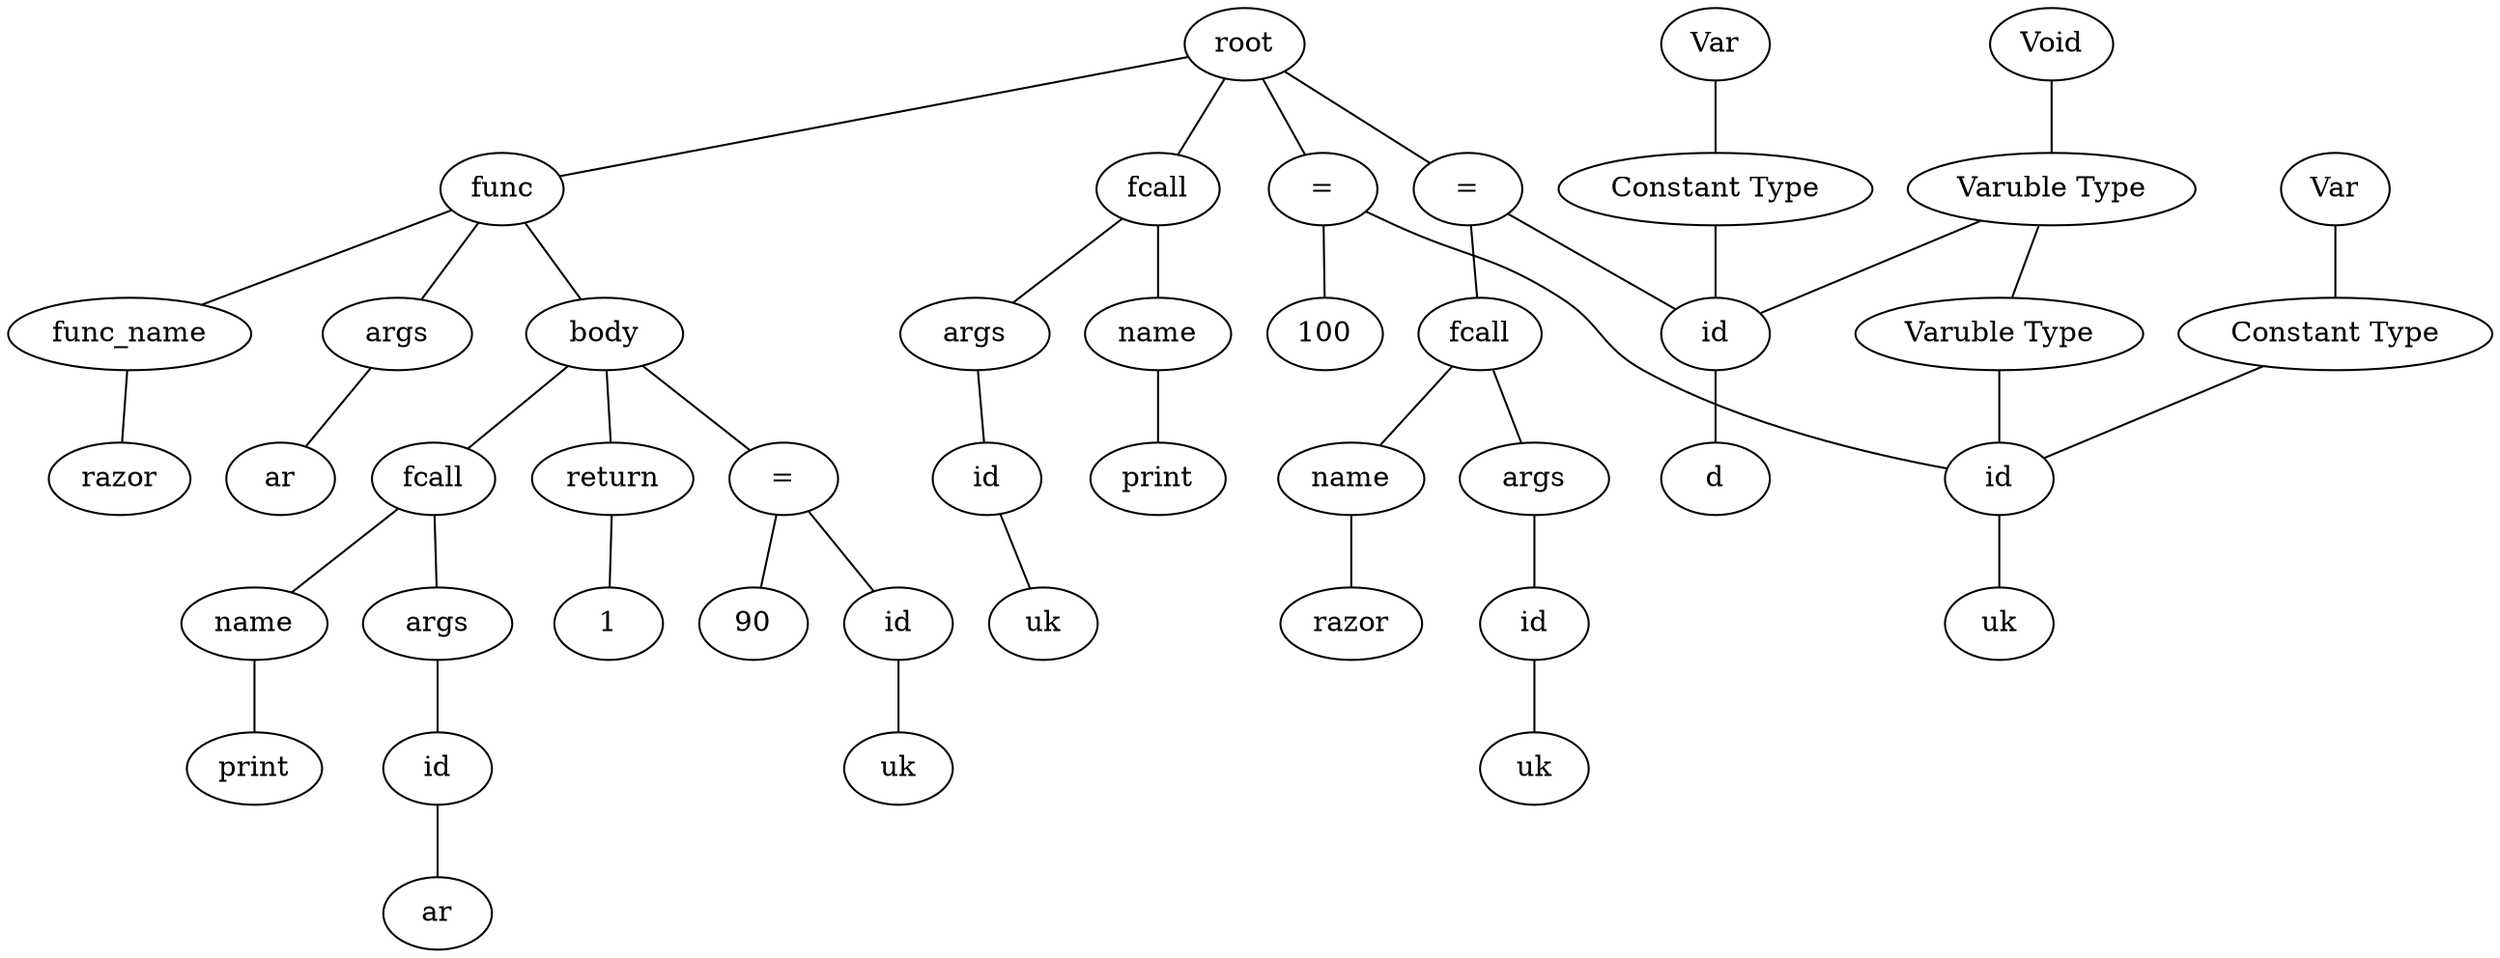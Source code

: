 graph graphname {
root;
func0[label = "func"];
root--func0;
func0name[label = "func_name"];
expr0[label = "razor"];
func0name--expr0;
func0--func0name;
func0args[label = " args "];
func0 -- func0args;
expr1[label = "ar"];
func0args--expr1;
func0body[label = " body "];
func0 -- func0body;
assign0[label = "="];
func0body--assign0;
expr2[label = "id"];
assign0--expr2;
expr3[label = "uk"];
expr2--expr3;
expr4[label = "90"];
assign0--expr4;
expr5[label = "fcall"];
func0body--expr5;
expr5name[label = "name"];
expr6[label = "print"];
expr5name--expr6;
expr5--expr5name;
expr5args[label = " args "];
expr5 -- expr5args;
expr7[label = "id"];
expr5args--expr7;
expr8[label = "ar"];
expr7--expr8;
return1[label = "return"];
func0body--return1;
expr9[label = "1"];
return1--expr9;
assign2[label = "="];
root--assign2;
expr10[label = "id"];
assign2--expr10;
type0[label = "Varuble Type"];
type0--expr10;
type1[label = "Int"];
type1--type0;
consttype0[label = "Constant Type"];
consttype0--expr10;
consttype1[label = "Var"];
consttype1--consttype0;
expr11[label = "uk"];
expr10--expr11;
expr12[label = "100"];
assign2--expr12;
assign3[label = "="];
root--assign3;
expr13[label = "id"];
assign3--expr13;
type1[label = "Varuble Type"];
type1--expr13;
type2[label = "Void"];
type2--type1;
consttype2[label = "Constant Type"];
consttype2--expr13;
consttype3[label = "Var"];
consttype3--consttype2;
expr14[label = "d"];
expr13--expr14;
expr15[label = "fcall"];
assign3--expr15;
expr15name[label = "name"];
expr16[label = "razor"];
expr15name--expr16;
expr15--expr15name;
expr15args[label = " args "];
expr15 -- expr15args;
expr17[label = "id"];
expr15args--expr17;
expr18[label = "uk"];
expr17--expr18;
expr19[label = "fcall"];
root--expr19;
expr19name[label = "name"];
expr20[label = "print"];
expr19name--expr20;
expr19--expr19name;
expr19args[label = " args "];
expr19 -- expr19args;
expr21[label = "id"];
expr19args--expr21;
expr22[label = "uk"];
expr21--expr22;
}
